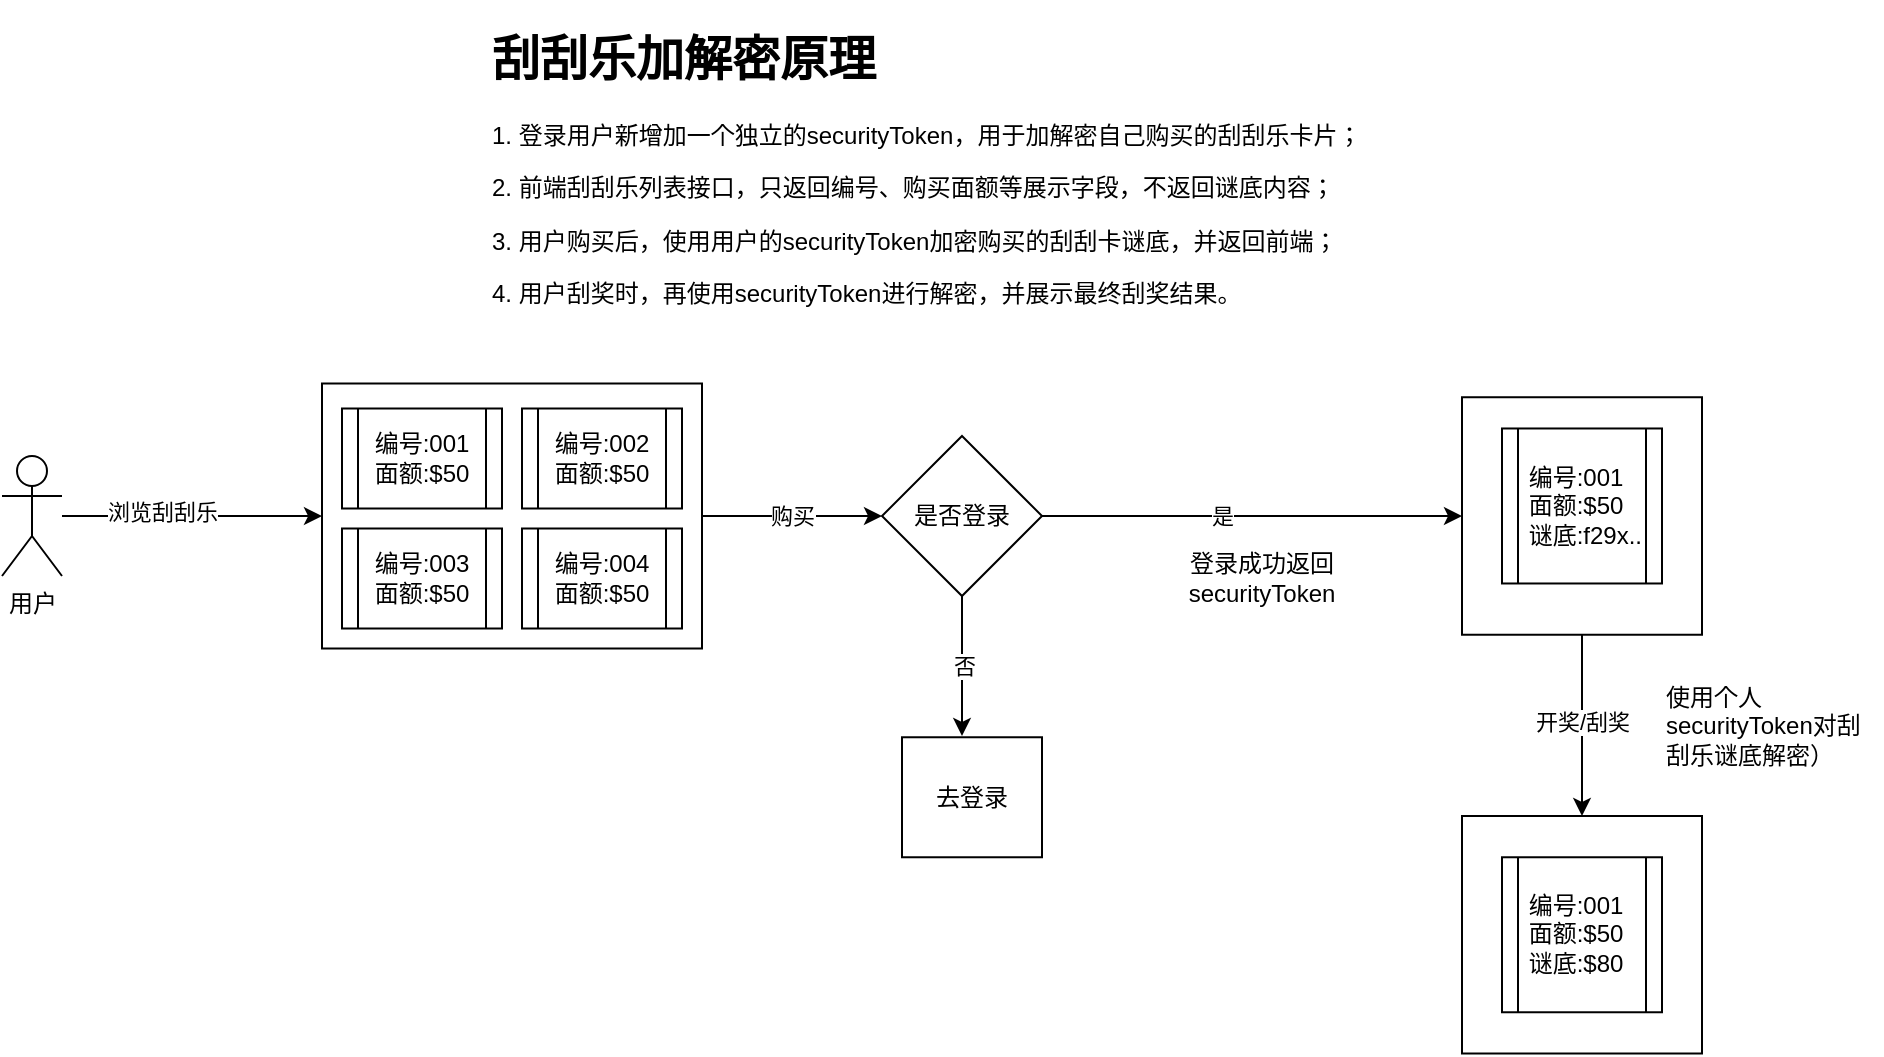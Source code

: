 <mxfile version="20.8.14" type="github">
  <diagram name="第 1 页" id="jbVKTQSptvNi_GKnWXF9">
    <mxGraphModel dx="1886" dy="820" grid="0" gridSize="10" guides="1" tooltips="1" connect="1" arrows="1" fold="1" page="1" pageScale="1" pageWidth="1200" pageHeight="1600" math="0" shadow="0">
      <root>
        <mxCell id="0" />
        <mxCell id="1" parent="0" />
        <mxCell id="t4aKNgLSTl6HfS3u7j_9-1" value="用户" style="shape=umlActor;verticalLabelPosition=bottom;verticalAlign=top;html=1;outlineConnect=0;" vertex="1" parent="1">
          <mxGeometry x="70" y="270" width="30" height="60" as="geometry" />
        </mxCell>
        <mxCell id="t4aKNgLSTl6HfS3u7j_9-8" value="" style="edgeStyle=orthogonalEdgeStyle;rounded=0;orthogonalLoop=1;jettySize=auto;html=1;" edge="1" parent="1" source="t4aKNgLSTl6HfS3u7j_9-1" target="t4aKNgLSTl6HfS3u7j_9-7">
          <mxGeometry relative="1" as="geometry">
            <mxPoint x="350" y="300" as="sourcePoint" />
          </mxGeometry>
        </mxCell>
        <mxCell id="t4aKNgLSTl6HfS3u7j_9-9" value="浏览刮刮乐" style="edgeLabel;html=1;align=center;verticalAlign=middle;resizable=0;points=[];" vertex="1" connectable="0" parent="t4aKNgLSTl6HfS3u7j_9-8">
          <mxGeometry x="-0.235" y="2" relative="1" as="geometry">
            <mxPoint as="offset" />
          </mxGeometry>
        </mxCell>
        <mxCell id="t4aKNgLSTl6HfS3u7j_9-44" value="购买" style="edgeStyle=orthogonalEdgeStyle;rounded=0;orthogonalLoop=1;jettySize=auto;html=1;entryX=0;entryY=0.5;entryDx=0;entryDy=0;" edge="1" parent="1" source="t4aKNgLSTl6HfS3u7j_9-7" target="t4aKNgLSTl6HfS3u7j_9-45">
          <mxGeometry relative="1" as="geometry">
            <mxPoint x="500" y="300" as="targetPoint" />
          </mxGeometry>
        </mxCell>
        <mxCell id="t4aKNgLSTl6HfS3u7j_9-7" value="" style="whiteSpace=wrap;html=1;" vertex="1" parent="1">
          <mxGeometry x="230" y="233.75" width="190" height="132.5" as="geometry" />
        </mxCell>
        <mxCell id="t4aKNgLSTl6HfS3u7j_9-10" value="编号:001&lt;br&gt;面额:$50" style="shape=process;whiteSpace=wrap;html=1;backgroundOutline=1;" vertex="1" parent="1">
          <mxGeometry x="240" y="246.25" width="80" height="50" as="geometry" />
        </mxCell>
        <mxCell id="t4aKNgLSTl6HfS3u7j_9-25" value="编号:002&lt;br&gt;面额:$50" style="shape=process;whiteSpace=wrap;html=1;backgroundOutline=1;" vertex="1" parent="1">
          <mxGeometry x="330" y="246.25" width="80" height="50" as="geometry" />
        </mxCell>
        <mxCell id="t4aKNgLSTl6HfS3u7j_9-26" value="编号:003&lt;br&gt;面额:$50" style="shape=process;whiteSpace=wrap;html=1;backgroundOutline=1;" vertex="1" parent="1">
          <mxGeometry x="240" y="306.25" width="80" height="50" as="geometry" />
        </mxCell>
        <mxCell id="t4aKNgLSTl6HfS3u7j_9-27" value="编号:004&lt;br&gt;面额:$50" style="shape=process;whiteSpace=wrap;html=1;backgroundOutline=1;" vertex="1" parent="1">
          <mxGeometry x="330" y="306.25" width="80" height="50" as="geometry" />
        </mxCell>
        <mxCell id="t4aKNgLSTl6HfS3u7j_9-35" style="edgeStyle=orthogonalEdgeStyle;rounded=0;orthogonalLoop=1;jettySize=auto;html=1;entryX=0.5;entryY=0;entryDx=0;entryDy=0;" edge="1" parent="1" source="t4aKNgLSTl6HfS3u7j_9-29" target="t4aKNgLSTl6HfS3u7j_9-38">
          <mxGeometry relative="1" as="geometry">
            <mxPoint x="860" y="470" as="targetPoint" />
          </mxGeometry>
        </mxCell>
        <mxCell id="t4aKNgLSTl6HfS3u7j_9-36" value="开奖/刮奖" style="edgeLabel;html=1;align=center;verticalAlign=middle;resizable=0;points=[];" vertex="1" connectable="0" parent="t4aKNgLSTl6HfS3u7j_9-35">
          <mxGeometry x="-0.189" y="1" relative="1" as="geometry">
            <mxPoint x="-1" y="6" as="offset" />
          </mxGeometry>
        </mxCell>
        <mxCell id="t4aKNgLSTl6HfS3u7j_9-29" value="" style="whiteSpace=wrap;html=1;" vertex="1" parent="1">
          <mxGeometry x="800" y="240.62" width="120" height="118.75" as="geometry" />
        </mxCell>
        <mxCell id="t4aKNgLSTl6HfS3u7j_9-34" value="&amp;nbsp;编号:001&lt;br&gt;&amp;nbsp;面额:$50&lt;br&gt;&amp;nbsp;谜底:f29x.." style="shape=process;whiteSpace=wrap;html=1;backgroundOutline=1;align=left;" vertex="1" parent="1">
          <mxGeometry x="820" y="256.24" width="80" height="77.5" as="geometry" />
        </mxCell>
        <mxCell id="t4aKNgLSTl6HfS3u7j_9-38" value="" style="whiteSpace=wrap;html=1;" vertex="1" parent="1">
          <mxGeometry x="800" y="450" width="120" height="118.75" as="geometry" />
        </mxCell>
        <mxCell id="t4aKNgLSTl6HfS3u7j_9-39" value="&amp;nbsp;编号:001&lt;br&gt;&amp;nbsp;面额:$50&lt;br&gt;&amp;nbsp;谜底:$80" style="shape=process;whiteSpace=wrap;html=1;backgroundOutline=1;align=left;" vertex="1" parent="1">
          <mxGeometry x="820" y="470.63" width="80" height="77.5" as="geometry" />
        </mxCell>
        <mxCell id="t4aKNgLSTl6HfS3u7j_9-41" value="去登录" style="whiteSpace=wrap;html=1;verticalAlign=middle;align=center;" vertex="1" parent="1">
          <mxGeometry x="520" y="410.63" width="70" height="60" as="geometry" />
        </mxCell>
        <mxCell id="t4aKNgLSTl6HfS3u7j_9-47" value="是" style="edgeStyle=orthogonalEdgeStyle;rounded=0;orthogonalLoop=1;jettySize=auto;html=1;entryX=0;entryY=0.5;entryDx=0;entryDy=0;" edge="1" parent="1" source="t4aKNgLSTl6HfS3u7j_9-45" target="t4aKNgLSTl6HfS3u7j_9-29">
          <mxGeometry x="-0.143" relative="1" as="geometry">
            <mxPoint as="offset" />
          </mxGeometry>
        </mxCell>
        <mxCell id="t4aKNgLSTl6HfS3u7j_9-48" value="否" style="edgeStyle=orthogonalEdgeStyle;rounded=0;orthogonalLoop=1;jettySize=auto;html=1;" edge="1" parent="1" source="t4aKNgLSTl6HfS3u7j_9-45">
          <mxGeometry relative="1" as="geometry">
            <mxPoint x="550" y="410" as="targetPoint" />
          </mxGeometry>
        </mxCell>
        <mxCell id="t4aKNgLSTl6HfS3u7j_9-45" value="是否登录" style="rhombus;whiteSpace=wrap;html=1;" vertex="1" parent="1">
          <mxGeometry x="510" y="260" width="80" height="80" as="geometry" />
        </mxCell>
        <mxCell id="t4aKNgLSTl6HfS3u7j_9-49" value="登录成功返回securityToken" style="text;html=1;strokeColor=none;fillColor=none;align=center;verticalAlign=middle;whiteSpace=wrap;rounded=0;" vertex="1" parent="1">
          <mxGeometry x="670" y="316.25" width="60" height="30" as="geometry" />
        </mxCell>
        <mxCell id="t4aKNgLSTl6HfS3u7j_9-50" value="使用个人securityToken对刮刮乐谜底解密）" style="text;html=1;strokeColor=none;fillColor=none;align=left;verticalAlign=middle;whiteSpace=wrap;rounded=0;" vertex="1" parent="1">
          <mxGeometry x="900" y="390" width="110" height="30" as="geometry" />
        </mxCell>
        <mxCell id="t4aKNgLSTl6HfS3u7j_9-51" value="&lt;h1&gt;刮刮乐加解密原理&lt;/h1&gt;&lt;p&gt;1. 登录用户新增加一个独立的securityToken，用于加解密自己购买的刮刮乐卡片；&lt;/p&gt;&lt;p&gt;2. 前端刮刮乐列表接口，只返回编号、购买面额等展示字段，不返回谜底内容；&lt;/p&gt;&lt;p&gt;3. 用户购买后，使用用户的securityToken加密购买的刮刮卡谜底，并返回前端；&lt;/p&gt;&lt;p&gt;4. 用户刮奖时，再使用securityToken进行解密，并展示最终刮奖结果。&lt;/p&gt;" style="text;html=1;strokeColor=none;fillColor=none;spacing=5;spacingTop=-20;whiteSpace=wrap;overflow=hidden;rounded=0;" vertex="1" parent="1">
          <mxGeometry x="310" y="52" width="540" height="149" as="geometry" />
        </mxCell>
      </root>
    </mxGraphModel>
  </diagram>
</mxfile>
